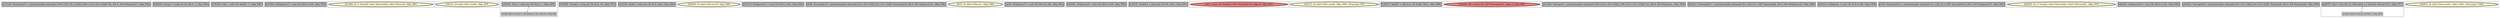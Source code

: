 
digraph G {





subgraph cluster27 {


node643 [penwidth=3.0,fontsize=20,fillcolor=grey,label="[11/12]  %arrayidx14 = getelementptr inbounds [100 x [10 x [5 x i32]]], [100 x [10 x [5 x i32]]]* %a, i64 0, i64 %idxprom13, !dbg !992",shape=rectangle,style=filled ]



}

subgraph cluster28 {


node644 [penwidth=3.0,fontsize=20,fillcolor=grey,label="[26/29]  %cmp5 = icmp slt i32 %k.0, 5, !dbg !982",shape=rectangle,style=filled ]



}

subgraph cluster26 {


node642 [penwidth=3.0,fontsize=20,fillcolor=grey,label="[35/36]  %div = sdiv i32 %add7, 3, !dbg !987",shape=rectangle,style=filled ]



}

subgraph cluster25 {


node641 [penwidth=3.0,fontsize=20,fillcolor=grey,label="[47/48]  %idxprom15 = sext i32 %j.0 to i64, !dbg !992",shape=rectangle,style=filled ]



}

subgraph cluster24 {


node640 [penwidth=3.0,fontsize=20,fillcolor=lemonchiffon,label="[27/28]  br i1 %cmp5, label %for.body6, label %for.end, !dbg !983",shape=ellipse,style=filled ]



}

subgraph cluster22 {


node638 [penwidth=3.0,fontsize=20,fillcolor=lemonchiffon,label="[30/31]  br label %for.cond4, !dbg !979",shape=ellipse,style=filled ]



}

subgraph cluster20 {


node636 [penwidth=3.0,fontsize=20,fillcolor=grey,label="[32/39]  %inc = add nsw i32 %k.0, 1, !dbg !995",shape=rectangle,style=filled ]
node635 [fillcolor=grey,label="[33/38]  %k.0 = phi i32 [ 1, %for.body3 ], [ %inc, %for.inc ], !dbg !980",shape=rectangle,style=filled ]

node635->node636 [style=dotted,color=forestgreen,label="T",fontcolor=forestgreen ]
node636->node635 [style=dotted,color=forestgreen,label="T",fontcolor=forestgreen ]


}

subgraph cluster18 {


node633 [penwidth=3.0,fontsize=20,fillcolor=grey,label="[55/56]  %cmp2 = icmp slt i32 %j.0, 10, !dbg !973",shape=rectangle,style=filled ]



}

subgraph cluster16 {


node631 [penwidth=3.0,fontsize=20,fillcolor=grey,label="[53/54]  %add = add nsw i32 %i.0, %j.0, !dbg !984",shape=rectangle,style=filled ]



}

subgraph cluster17 {


node632 [penwidth=3.0,fontsize=20,fillcolor=lemonchiffon,label="[58/59]  br label %for.inc19, !dbg !999",shape=ellipse,style=filled ]



}

subgraph cluster4 {


node618 [penwidth=3.0,fontsize=20,fillcolor=grey,label="[10/13]  %idxprom13 = sext i32 %i.0 to i64, !dbg !992",shape=rectangle,style=filled ]



}

subgraph cluster3 {


node617 [penwidth=3.0,fontsize=20,fillcolor=grey,label="[8/9]  %arrayidx16 = getelementptr inbounds [10 x [5 x i32]], [10 x [5 x i32]]* %arrayidx14, i64 0, i64 %idxprom15, !dbg !992",shape=rectangle,style=filled ]



}

subgraph cluster2 {


node616 [penwidth=3.0,fontsize=20,fillcolor=lemonchiffon,label="[6/7]  br label %for.inc, !dbg !994",shape=ellipse,style=filled ]



}

subgraph cluster1 {


node615 [penwidth=3.0,fontsize=20,fillcolor=grey,label="[2/5]  %idxprom17 = sext i32 %k.0 to i64, !dbg !992",shape=rectangle,style=filled ]



}

subgraph cluster12 {


node626 [penwidth=3.0,fontsize=20,fillcolor=grey,label="[49/50]  %idxprom8 = sext i32 %j.0 to i64, !dbg !990",shape=rectangle,style=filled ]



}

subgraph cluster5 {


node619 [penwidth=3.0,fontsize=20,fillcolor=grey,label="[14/15]  %add12 = add nsw i32 %0, %div, !dbg !991",shape=rectangle,style=filled ]



}

subgraph cluster0 {


node614 [penwidth=3.0,fontsize=20,fillcolor=lightcoral,label="[0/1]  store i32 %add12, i32* %arrayidx18, align 4, !dbg !993",shape=ellipse,style=filled ]



}

subgraph cluster6 {


node620 [penwidth=3.0,fontsize=20,fillcolor=lemonchiffon,label="[16/17]  br label %for.cond4, !dbg !996, !llvm.loop !997",shape=ellipse,style=filled ]



}

subgraph cluster14 {


node629 [penwidth=3.0,fontsize=20,fillcolor=grey,label="[34/37]  %add7 = add nsw i32 %add, %k.0, !dbg !986",shape=rectangle,style=filled ]



}

subgraph cluster7 {


node621 [penwidth=3.0,fontsize=20,fillcolor=lightcoral,label="[18/19]  %0 = load i32, i32* %arrayidx11, align 4, !dbg !990",shape=ellipse,style=filled ]



}

subgraph cluster23 {


node639 [penwidth=3.0,fontsize=20,fillcolor=grey,label="[41/42]  %arrayidx = getelementptr inbounds [100 x [10 x [5 x i32]]], [100 x [10 x [5 x i32]]]* %a, i64 0, i64 %idxprom, !dbg !990",shape=rectangle,style=filled ]



}

subgraph cluster8 {


node622 [penwidth=3.0,fontsize=20,fillcolor=grey,label="[20/21]  %arrayidx11 = getelementptr inbounds [5 x i32], [5 x i32]* %arrayidx9, i64 0, i64 %idxprom10, !dbg !990",shape=rectangle,style=filled ]



}

subgraph cluster21 {


node637 [penwidth=3.0,fontsize=20,fillcolor=grey,label="[40/43]  %idxprom = sext i32 %i.0 to i64, !dbg !990",shape=rectangle,style=filled ]



}

subgraph cluster9 {


node623 [penwidth=3.0,fontsize=20,fillcolor=grey,label="[3/4]  %arrayidx18 = getelementptr inbounds [5 x i32], [5 x i32]* %arrayidx16, i64 0, i64 %idxprom17, !dbg !992",shape=rectangle,style=filled ]



}

subgraph cluster19 {


node634 [penwidth=3.0,fontsize=20,fillcolor=lemonchiffon,label="[44/45]  br i1 %cmp2, label %for.body3, label %for.end21, !dbg !974",shape=ellipse,style=filled ]



}

subgraph cluster10 {


node624 [penwidth=3.0,fontsize=20,fillcolor=grey,label="[22/23]  %idxprom10 = sext i32 %k.0 to i64, !dbg !990",shape=rectangle,style=filled ]



}

subgraph cluster11 {


node625 [penwidth=3.0,fontsize=20,fillcolor=grey,label="[24/25]  %arrayidx9 = getelementptr inbounds [10 x [5 x i32]], [10 x [5 x i32]]* %arrayidx, i64 0, i64 %idxprom8, !dbg !990",shape=rectangle,style=filled ]



}

subgraph cluster13 {


node628 [penwidth=3.0,fontsize=20,fillcolor=grey,label="[46/57]  %j.0 = phi i32 [ 0, %for.body ], [ %inc20, %for.inc19 ], !dbg !971",shape=rectangle,style=filled ]
node627 [fillcolor=grey,label="[51/52]  %inc20 = add nsw i32 %j.0, 1, !dbg !1000",shape=rectangle,style=filled ]

node627->node628 [style=dotted,color=forestgreen,label="T",fontcolor=forestgreen ]
node628->node627 [style=dotted,color=forestgreen,label="T",fontcolor=forestgreen ]


}

subgraph cluster15 {


node630 [penwidth=3.0,fontsize=20,fillcolor=lemonchiffon,label="[60/61]  br label %for.cond1, !dbg !1001, !llvm.loop !1002",shape=ellipse,style=filled ]



}

}
